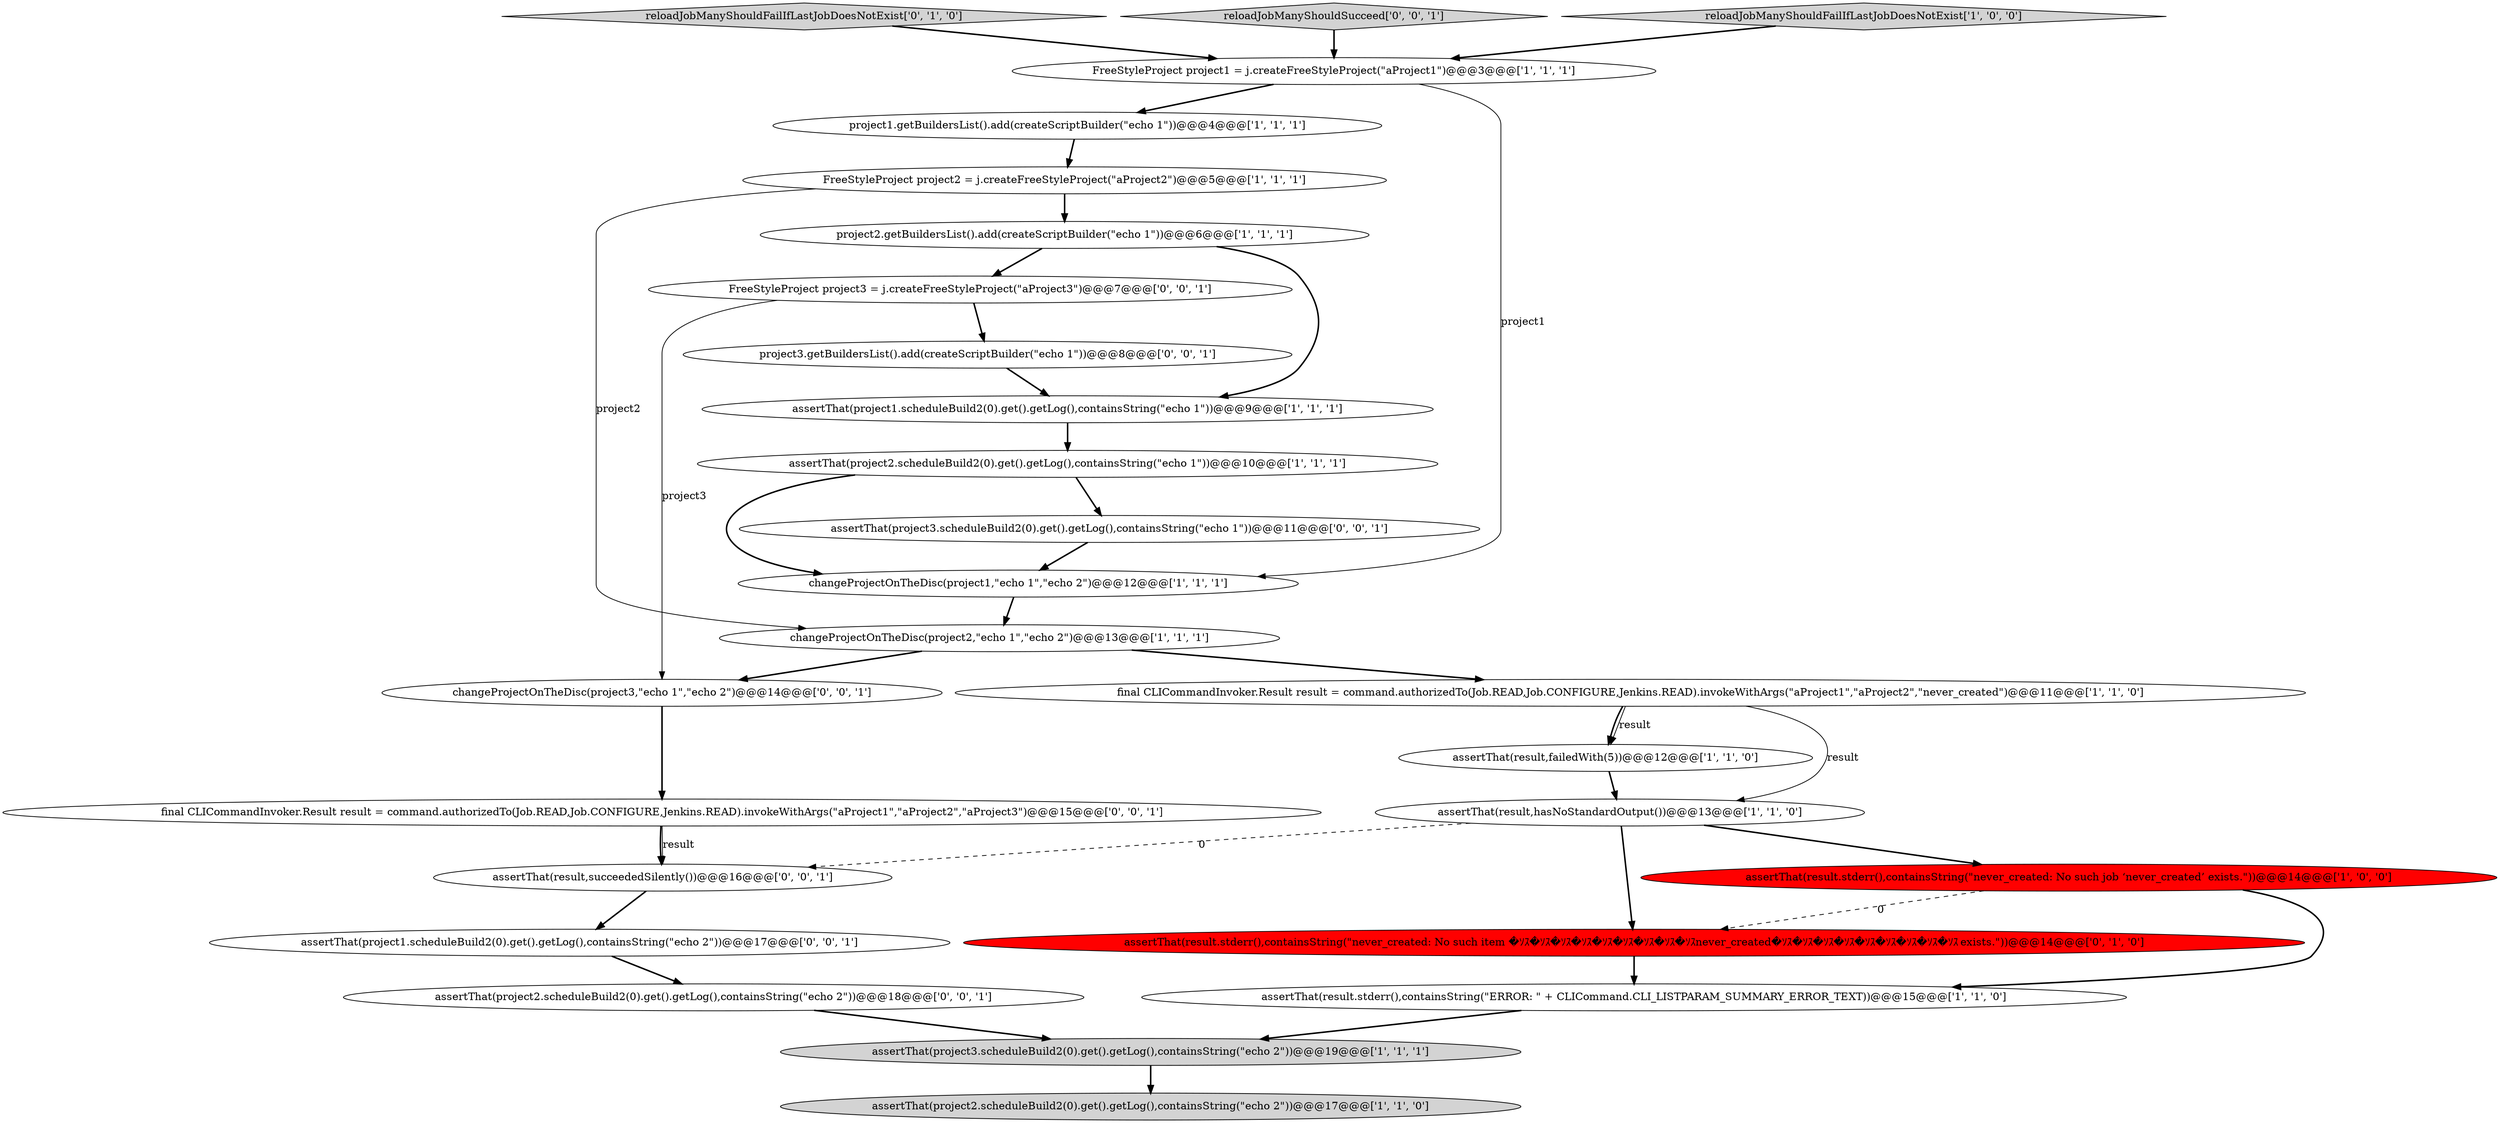 digraph {
5 [style = filled, label = "assertThat(project3.scheduleBuild2(0).get().getLog(),containsString(\"echo 2\"))@@@19@@@['1', '1', '1']", fillcolor = lightgray, shape = ellipse image = "AAA0AAABBB1BBB"];
6 [style = filled, label = "project1.getBuildersList().add(createScriptBuilder(\"echo 1\"))@@@4@@@['1', '1', '1']", fillcolor = white, shape = ellipse image = "AAA0AAABBB1BBB"];
26 [style = filled, label = "assertThat(project1.scheduleBuild2(0).get().getLog(),containsString(\"echo 2\"))@@@17@@@['0', '0', '1']", fillcolor = white, shape = ellipse image = "AAA0AAABBB3BBB"];
2 [style = filled, label = "assertThat(project2.scheduleBuild2(0).get().getLog(),containsString(\"echo 2\"))@@@17@@@['1', '1', '0']", fillcolor = lightgray, shape = ellipse image = "AAA0AAABBB1BBB"];
25 [style = filled, label = "assertThat(project3.scheduleBuild2(0).get().getLog(),containsString(\"echo 1\"))@@@11@@@['0', '0', '1']", fillcolor = white, shape = ellipse image = "AAA0AAABBB3BBB"];
11 [style = filled, label = "assertThat(result,hasNoStandardOutput())@@@13@@@['1', '1', '0']", fillcolor = white, shape = ellipse image = "AAA0AAABBB1BBB"];
24 [style = filled, label = "project3.getBuildersList().add(createScriptBuilder(\"echo 1\"))@@@8@@@['0', '0', '1']", fillcolor = white, shape = ellipse image = "AAA0AAABBB3BBB"];
10 [style = filled, label = "FreeStyleProject project1 = j.createFreeStyleProject(\"aProject1\")@@@3@@@['1', '1', '1']", fillcolor = white, shape = ellipse image = "AAA0AAABBB1BBB"];
14 [style = filled, label = "FreeStyleProject project2 = j.createFreeStyleProject(\"aProject2\")@@@5@@@['1', '1', '1']", fillcolor = white, shape = ellipse image = "AAA0AAABBB1BBB"];
23 [style = filled, label = "changeProjectOnTheDisc(project3,\"echo 1\",\"echo 2\")@@@14@@@['0', '0', '1']", fillcolor = white, shape = ellipse image = "AAA0AAABBB3BBB"];
4 [style = filled, label = "assertThat(result.stderr(),containsString(\"ERROR: \" + CLICommand.CLI_LISTPARAM_SUMMARY_ERROR_TEXT))@@@15@@@['1', '1', '0']", fillcolor = white, shape = ellipse image = "AAA0AAABBB1BBB"];
17 [style = filled, label = "reloadJobManyShouldFailIfLastJobDoesNotExist['0', '1', '0']", fillcolor = lightgray, shape = diamond image = "AAA0AAABBB2BBB"];
21 [style = filled, label = "final CLICommandInvoker.Result result = command.authorizedTo(Job.READ,Job.CONFIGURE,Jenkins.READ).invokeWithArgs(\"aProject1\",\"aProject2\",\"aProject3\")@@@15@@@['0', '0', '1']", fillcolor = white, shape = ellipse image = "AAA0AAABBB3BBB"];
16 [style = filled, label = "assertThat(result.stderr(),containsString(\"never_created: No such item �ｿｽ�ｿｽ�ｿｽ�ｿｽ�ｿｽ�ｿｽ�ｿｽ�ｿｽ�ｿｽnever_created�ｿｽ�ｿｽ�ｿｽ�ｿｽ�ｿｽ�ｿｽ�ｿｽ�ｿｽ�ｿｽ exists.\"))@@@14@@@['0', '1', '0']", fillcolor = red, shape = ellipse image = "AAA1AAABBB2BBB"];
1 [style = filled, label = "project2.getBuildersList().add(createScriptBuilder(\"echo 1\"))@@@6@@@['1', '1', '1']", fillcolor = white, shape = ellipse image = "AAA0AAABBB1BBB"];
22 [style = filled, label = "FreeStyleProject project3 = j.createFreeStyleProject(\"aProject3\")@@@7@@@['0', '0', '1']", fillcolor = white, shape = ellipse image = "AAA0AAABBB3BBB"];
9 [style = filled, label = "assertThat(result,failedWith(5))@@@12@@@['1', '1', '0']", fillcolor = white, shape = ellipse image = "AAA0AAABBB1BBB"];
20 [style = filled, label = "assertThat(project2.scheduleBuild2(0).get().getLog(),containsString(\"echo 2\"))@@@18@@@['0', '0', '1']", fillcolor = white, shape = ellipse image = "AAA0AAABBB3BBB"];
13 [style = filled, label = "assertThat(result.stderr(),containsString(\"never_created: No such job ‘never_created’ exists.\"))@@@14@@@['1', '0', '0']", fillcolor = red, shape = ellipse image = "AAA1AAABBB1BBB"];
12 [style = filled, label = "assertThat(project1.scheduleBuild2(0).get().getLog(),containsString(\"echo 1\"))@@@9@@@['1', '1', '1']", fillcolor = white, shape = ellipse image = "AAA0AAABBB1BBB"];
15 [style = filled, label = "assertThat(project2.scheduleBuild2(0).get().getLog(),containsString(\"echo 1\"))@@@10@@@['1', '1', '1']", fillcolor = white, shape = ellipse image = "AAA0AAABBB1BBB"];
18 [style = filled, label = "assertThat(result,succeededSilently())@@@16@@@['0', '0', '1']", fillcolor = white, shape = ellipse image = "AAA0AAABBB3BBB"];
19 [style = filled, label = "reloadJobManyShouldSucceed['0', '0', '1']", fillcolor = lightgray, shape = diamond image = "AAA0AAABBB3BBB"];
3 [style = filled, label = "changeProjectOnTheDisc(project2,\"echo 1\",\"echo 2\")@@@13@@@['1', '1', '1']", fillcolor = white, shape = ellipse image = "AAA0AAABBB1BBB"];
8 [style = filled, label = "final CLICommandInvoker.Result result = command.authorizedTo(Job.READ,Job.CONFIGURE,Jenkins.READ).invokeWithArgs(\"aProject1\",\"aProject2\",\"never_created\")@@@11@@@['1', '1', '0']", fillcolor = white, shape = ellipse image = "AAA0AAABBB1BBB"];
0 [style = filled, label = "reloadJobManyShouldFailIfLastJobDoesNotExist['1', '0', '0']", fillcolor = lightgray, shape = diamond image = "AAA0AAABBB1BBB"];
7 [style = filled, label = "changeProjectOnTheDisc(project1,\"echo 1\",\"echo 2\")@@@12@@@['1', '1', '1']", fillcolor = white, shape = ellipse image = "AAA0AAABBB1BBB"];
11->16 [style = bold, label=""];
17->10 [style = bold, label=""];
24->12 [style = bold, label=""];
9->11 [style = bold, label=""];
15->7 [style = bold, label=""];
22->23 [style = solid, label="project3"];
15->25 [style = bold, label=""];
21->18 [style = solid, label="result"];
18->26 [style = bold, label=""];
12->15 [style = bold, label=""];
19->10 [style = bold, label=""];
25->7 [style = bold, label=""];
8->9 [style = solid, label="result"];
10->6 [style = bold, label=""];
21->18 [style = bold, label=""];
7->3 [style = bold, label=""];
14->1 [style = bold, label=""];
20->5 [style = bold, label=""];
1->22 [style = bold, label=""];
6->14 [style = bold, label=""];
5->2 [style = bold, label=""];
0->10 [style = bold, label=""];
3->23 [style = bold, label=""];
14->3 [style = solid, label="project2"];
23->21 [style = bold, label=""];
11->18 [style = dashed, label="0"];
3->8 [style = bold, label=""];
11->13 [style = bold, label=""];
8->9 [style = bold, label=""];
1->12 [style = bold, label=""];
10->7 [style = solid, label="project1"];
8->11 [style = solid, label="result"];
22->24 [style = bold, label=""];
16->4 [style = bold, label=""];
4->5 [style = bold, label=""];
26->20 [style = bold, label=""];
13->16 [style = dashed, label="0"];
13->4 [style = bold, label=""];
}

